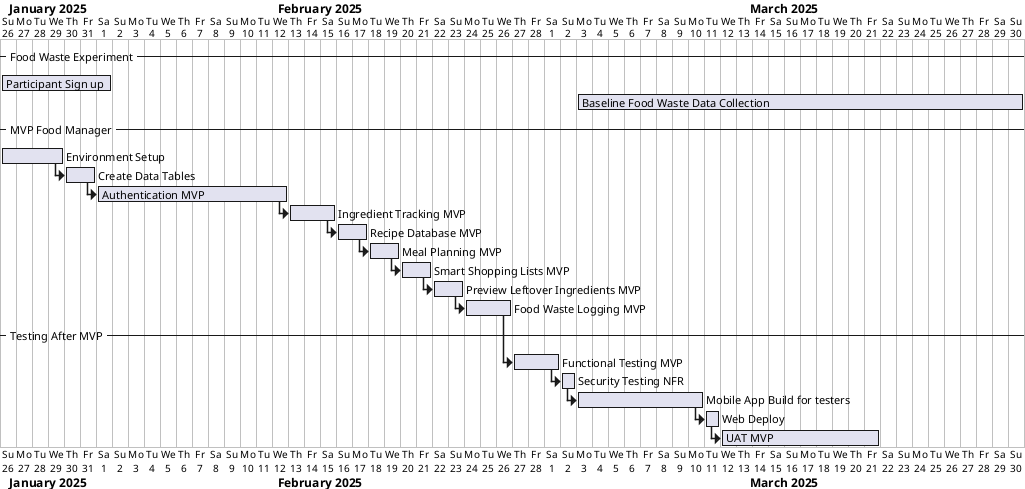 @startgantt MVP

project starts the 2025-01-26

-- Food Waste Experiment --
[Participant Sign up] starts at 2024-02-17 and lasts 7 days
[Baseline Food Waste Data Collection] starts at 2025-03-03 and ends 2025-03-30

-- MVP Food Manager --
[Environment Setup] starts at 2025-01-26 and lasts 4 days
[Create Data Tables] starts at [Environment Setup]'s end and lasts 2 days
[Authentication MVP] starts at [Create Data Tables]'s end and lasts 12 days
[Ingredient Tracking MVP] starts at [Authentication MVP]'s end and lasts 3 days
[Recipe Database MVP] starts at [Ingredient Tracking MVP]'s end and lasts 2 days
[Meal Planning MVP] starts at [Recipe Database MVP]'s end and lasts 2 days
[Smart Shopping Lists MVP] starts at [Meal Planning MVP]'s end and lasts 2 days
[Preview Leftover Ingredients MVP] starts at [Smart Shopping Lists MVP]'s end and lasts 2 days
[Food Waste Logging MVP] starts at [Preview Leftover Ingredients MVP]'s end and lasts 3 days

-- Testing After MVP --
[Functional Testing MVP] starts at [Food Waste Logging MVP]'s end and lasts 3 days
[Security Testing NFR] starts at [Functional Testing MVP]'s end and lasts 1 days
[Mobile App Build for testers] starts at [Security Testing NFR]'s end and lasts 8 days
[Web Deploy] starts at [Mobile App Build for testers]'s end and lasts 1 days
[UAT MVP] starts at [Web Deploy]'s end and lasts 10 days
@endgantt

@startgantt R1
project starts the 2025-03-14

-- Food Waste Experiment --
[Baseline Food Waste Data Collection] starts at 2025-03-14 and ends 2025-03-30
[Food Waste Analysis Plan] starts at 2025-03-24 and lasts 5 days
[Recipe: Data Entry] starts at 2025-03-14 and lasts 10 days
[Trial User Accounts] starts at 2025-04-09 and lasts 1 days
[Food Waste Trial] starts at 2025-04-14 and ends 2025-04-26

-- Food Manager MVP Tasks --
[UAT MVP] starts at 2025-03-14 and ends 2025-03-21

-- Food Manager R1 Tasks --
[Meal Planning & Shopping List R1] starts at 2025-04-10 and lasts 1 days
[Preview Leftover Ingredients R1] starts at [Meal Planning & Shopping List R1]'s end and lasts 1 days
[Recipe Database R1] starts at [Preview Leftover Ingredients R1]'s end and lasts 0 days
[Food Waste Logging R1] starts at [Recipe Database R1]'s end and lasts 0 days
[Ingredient Tracking R1] starts at [Food Waste Logging R1]'s end and lasts 0 days
[Minimum Order Quantity Scraping R1 (delayed)] starts at [Food Waste Logging R1]'s end and lasts 0 days

-- Food Manager Admin Tasks --
[Add New Ingredients R2] starts at [Recipe: Data Entry]'s end and lasts 2 days 
[Add New Recipes R2] starts at [Add New Ingredients R2]'s end and lasts 2 days
[Clean up Recipe Data] starts at [Add New Recipes R2]'s end and lasts 3 days

-- Testing After R1 --
[Functional Testing R1] starts at [Minimum Order Quantity Scraping R1 (delayed)]'s end and lasts 1 days
[UAT R1] starts at [Functional Testing R1]'s start and lasts 2 days

-- Food Manager R1.1 Extra --
[View Recipe From Meal Plan] starts at [UAT R1]'s end and lasts 1 days
[Screen Shortcuts] starts at [View Recipe From Meal Plan]'s end and lasts 0 days
[Functional Testing R1.1] starts at [Screen Shortcuts]'s end and lasts 1 day   
@endgantt


@startgantt R2
project starts the 2025-04-15

-- Food Waste Experiment --
[Food Waste Trial] starts at 2025-04-14 and ends 2025-04-26
[Trial Data Download] starts at [Food Waste Trial]'s end and lasts 0 days
[Food Waste Analysis] starts at [Food Waste Trial]'s end and lasts 0 days

-- Food Manager R2 Tasks --

-- Food Manager Admin R2 Tasks --
[MoQ Scraping] starts at 2025-04-18 and ends 2025-04-25
[Waste Log Download] starts at 2025-04-21 and lasts 2 days
[Authentication] starts at 2025-04-21 and lasts 0 days


-- Implementation Report --
[Structure] starts at 2025-04-14 and lasts 1 days
[Content] starts at [Structure]'s end and lasts 10 days
[Add Experiment Analysis] starts at [Food Waste Analysis]'s end and lasts 0 days
[Evaluation and Review] starts at [Content]'s end and lasts 2 days 
@endgantt
